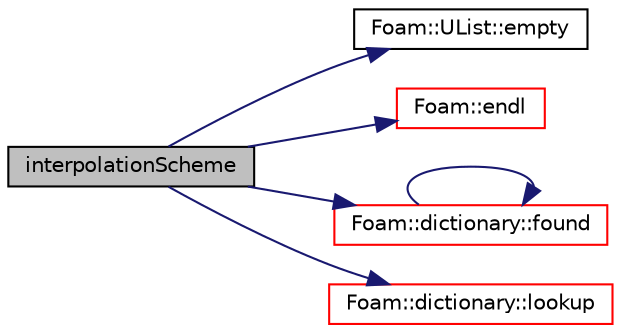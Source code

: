 digraph "interpolationScheme"
{
  bgcolor="transparent";
  edge [fontname="Helvetica",fontsize="10",labelfontname="Helvetica",labelfontsize="10"];
  node [fontname="Helvetica",fontsize="10",shape=record];
  rankdir="LR";
  Node3089 [label="interpolationScheme",height=0.2,width=0.4,color="black", fillcolor="grey75", style="filled", fontcolor="black"];
  Node3089 -> Node3090 [color="midnightblue",fontsize="10",style="solid",fontname="Helvetica"];
  Node3090 [label="Foam::UList::empty",height=0.2,width=0.4,color="black",URL="$a26837.html#a644718bb2fb240de962dc3c9a1fdf0dc",tooltip="Return true if the UList is empty (ie, size() is zero) "];
  Node3089 -> Node3091 [color="midnightblue",fontsize="10",style="solid",fontname="Helvetica"];
  Node3091 [label="Foam::endl",height=0.2,width=0.4,color="red",URL="$a21851.html#a2db8fe02a0d3909e9351bb4275b23ce4",tooltip="Add newline and flush stream. "];
  Node3089 -> Node3093 [color="midnightblue",fontsize="10",style="solid",fontname="Helvetica"];
  Node3093 [label="Foam::dictionary::found",height=0.2,width=0.4,color="red",URL="$a27129.html#adcd3d5d43253006ef145e56b43025d28",tooltip="Search dictionary for given keyword. "];
  Node3093 -> Node3093 [color="midnightblue",fontsize="10",style="solid",fontname="Helvetica"];
  Node3089 -> Node3095 [color="midnightblue",fontsize="10",style="solid",fontname="Helvetica"];
  Node3095 [label="Foam::dictionary::lookup",height=0.2,width=0.4,color="red",URL="$a27129.html#a6a0727fa523e48977e27348663def509",tooltip="Find and return an entry data stream. "];
}
